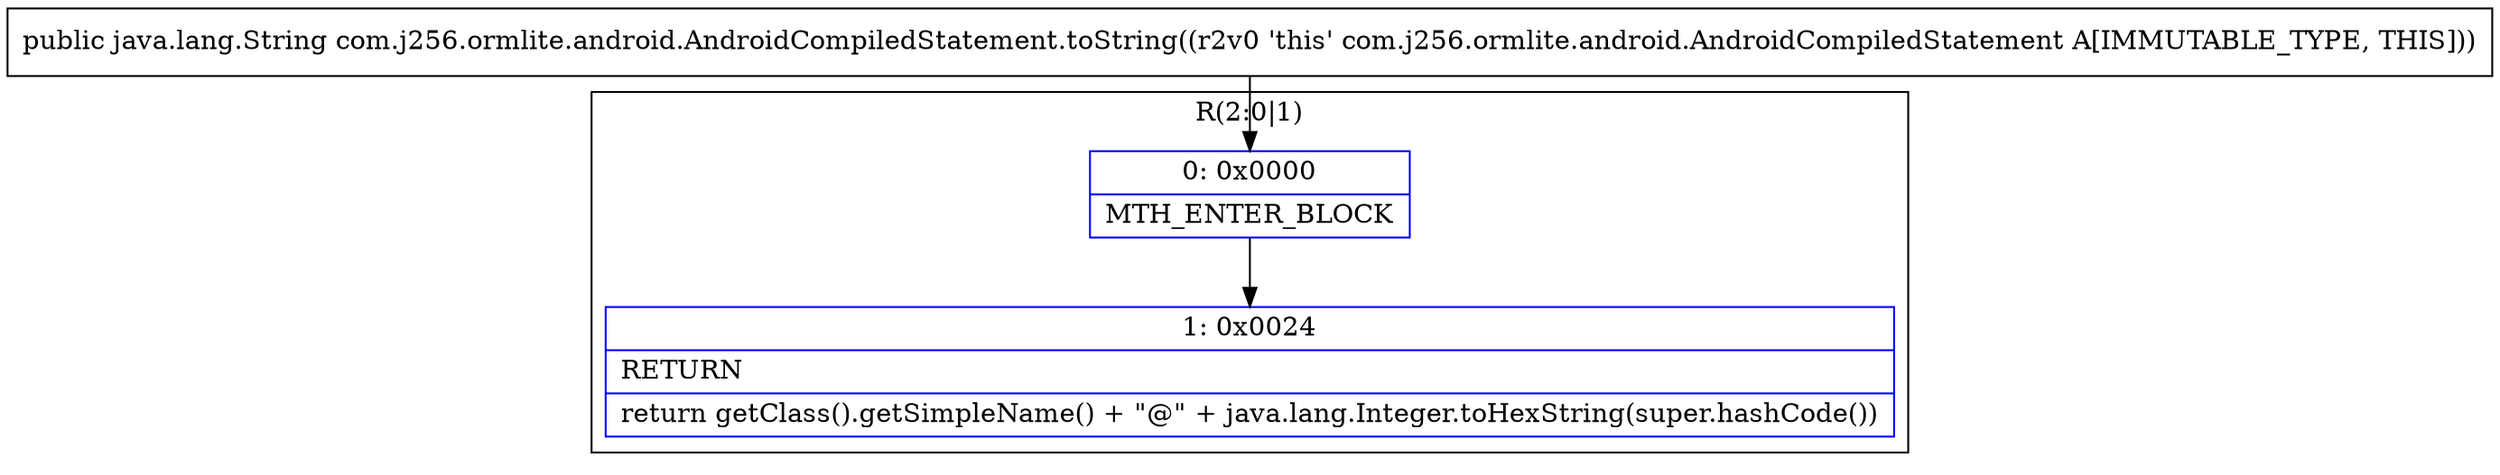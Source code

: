 digraph "CFG forcom.j256.ormlite.android.AndroidCompiledStatement.toString()Ljava\/lang\/String;" {
subgraph cluster_Region_1777831301 {
label = "R(2:0|1)";
node [shape=record,color=blue];
Node_0 [shape=record,label="{0\:\ 0x0000|MTH_ENTER_BLOCK\l}"];
Node_1 [shape=record,label="{1\:\ 0x0024|RETURN\l|return getClass().getSimpleName() + \"@\" + java.lang.Integer.toHexString(super.hashCode())\l}"];
}
MethodNode[shape=record,label="{public java.lang.String com.j256.ormlite.android.AndroidCompiledStatement.toString((r2v0 'this' com.j256.ormlite.android.AndroidCompiledStatement A[IMMUTABLE_TYPE, THIS])) }"];
MethodNode -> Node_0;
Node_0 -> Node_1;
}

